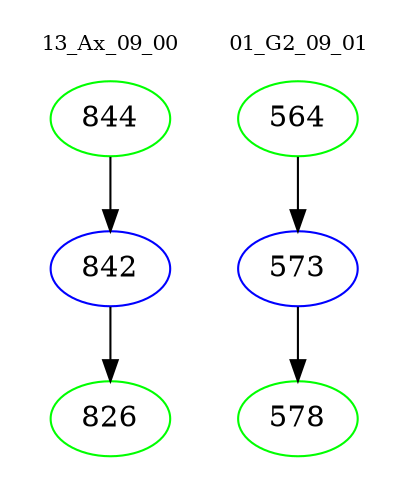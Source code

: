digraph{
subgraph cluster_0 {
color = white
label = "13_Ax_09_00";
fontsize=10;
T0_844 [label="844", color="green"]
T0_844 -> T0_842 [color="black"]
T0_842 [label="842", color="blue"]
T0_842 -> T0_826 [color="black"]
T0_826 [label="826", color="green"]
}
subgraph cluster_1 {
color = white
label = "01_G2_09_01";
fontsize=10;
T1_564 [label="564", color="green"]
T1_564 -> T1_573 [color="black"]
T1_573 [label="573", color="blue"]
T1_573 -> T1_578 [color="black"]
T1_578 [label="578", color="green"]
}
}
